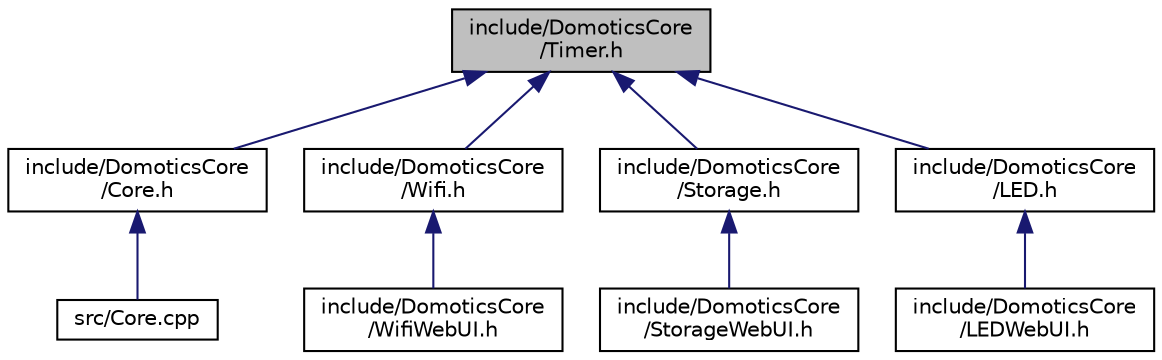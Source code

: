 digraph "include/DomoticsCore/Timer.h"
{
 // LATEX_PDF_SIZE
  edge [fontname="Helvetica",fontsize="10",labelfontname="Helvetica",labelfontsize="10"];
  node [fontname="Helvetica",fontsize="10",shape=record];
  Node1 [label="include/DomoticsCore\l/Timer.h",height=0.2,width=0.4,color="black", fillcolor="grey75", style="filled", fontcolor="black",tooltip=" "];
  Node1 -> Node2 [dir="back",color="midnightblue",fontsize="10",style="solid",fontname="Helvetica"];
  Node2 [label="include/DomoticsCore\l/Core.h",height=0.2,width=0.4,color="black", fillcolor="white", style="filled",URL="$Core_8h.html",tooltip="Declares the DomoticsCore::Core runtime responsible for component lifecycle and registry."];
  Node2 -> Node3 [dir="back",color="midnightblue",fontsize="10",style="solid",fontname="Helvetica"];
  Node3 [label="src/Core.cpp",height=0.2,width=0.4,color="black", fillcolor="white", style="filled",URL="$Core_8cpp.html",tooltip=" "];
  Node1 -> Node4 [dir="back",color="midnightblue",fontsize="10",style="solid",fontname="Helvetica"];
  Node4 [label="include/DomoticsCore\l/Wifi.h",height=0.2,width=0.4,color="black", fillcolor="white", style="filled",URL="$Wifi_8h.html",tooltip="Declares the DomoticsCore WiFi component providing STA/AP management and async scanning."];
  Node4 -> Node5 [dir="back",color="midnightblue",fontsize="10",style="solid",fontname="Helvetica"];
  Node5 [label="include/DomoticsCore\l/WifiWebUI.h",height=0.2,width=0.4,color="black", fillcolor="white", style="filled",URL="$WifiWebUI_8h.html",tooltip=" "];
  Node1 -> Node6 [dir="back",color="midnightblue",fontsize="10",style="solid",fontname="Helvetica"];
  Node6 [label="include/DomoticsCore\l/Storage.h",height=0.2,width=0.4,color="black", fillcolor="white", style="filled",URL="$Storage_8h.html",tooltip="Declares the DomoticsCore Storage component built on ESP32 Preferences."];
  Node6 -> Node7 [dir="back",color="midnightblue",fontsize="10",style="solid",fontname="Helvetica"];
  Node7 [label="include/DomoticsCore\l/StorageWebUI.h",height=0.2,width=0.4,color="black", fillcolor="white", style="filled",URL="$StorageWebUI_8h.html",tooltip=" "];
  Node1 -> Node8 [dir="back",color="midnightblue",fontsize="10",style="solid",fontname="Helvetica"];
  Node8 [label="include/DomoticsCore\l/LED.h",height=0.2,width=0.4,color="black", fillcolor="white", style="filled",URL="$LED_8h.html",tooltip="Declares the DomoticsCore LED component for single-color and RGB LED control."];
  Node8 -> Node9 [dir="back",color="midnightblue",fontsize="10",style="solid",fontname="Helvetica"];
  Node9 [label="include/DomoticsCore\l/LEDWebUI.h",height=0.2,width=0.4,color="black", fillcolor="white", style="filled",URL="$LEDWebUI_8h.html",tooltip=" "];
}
